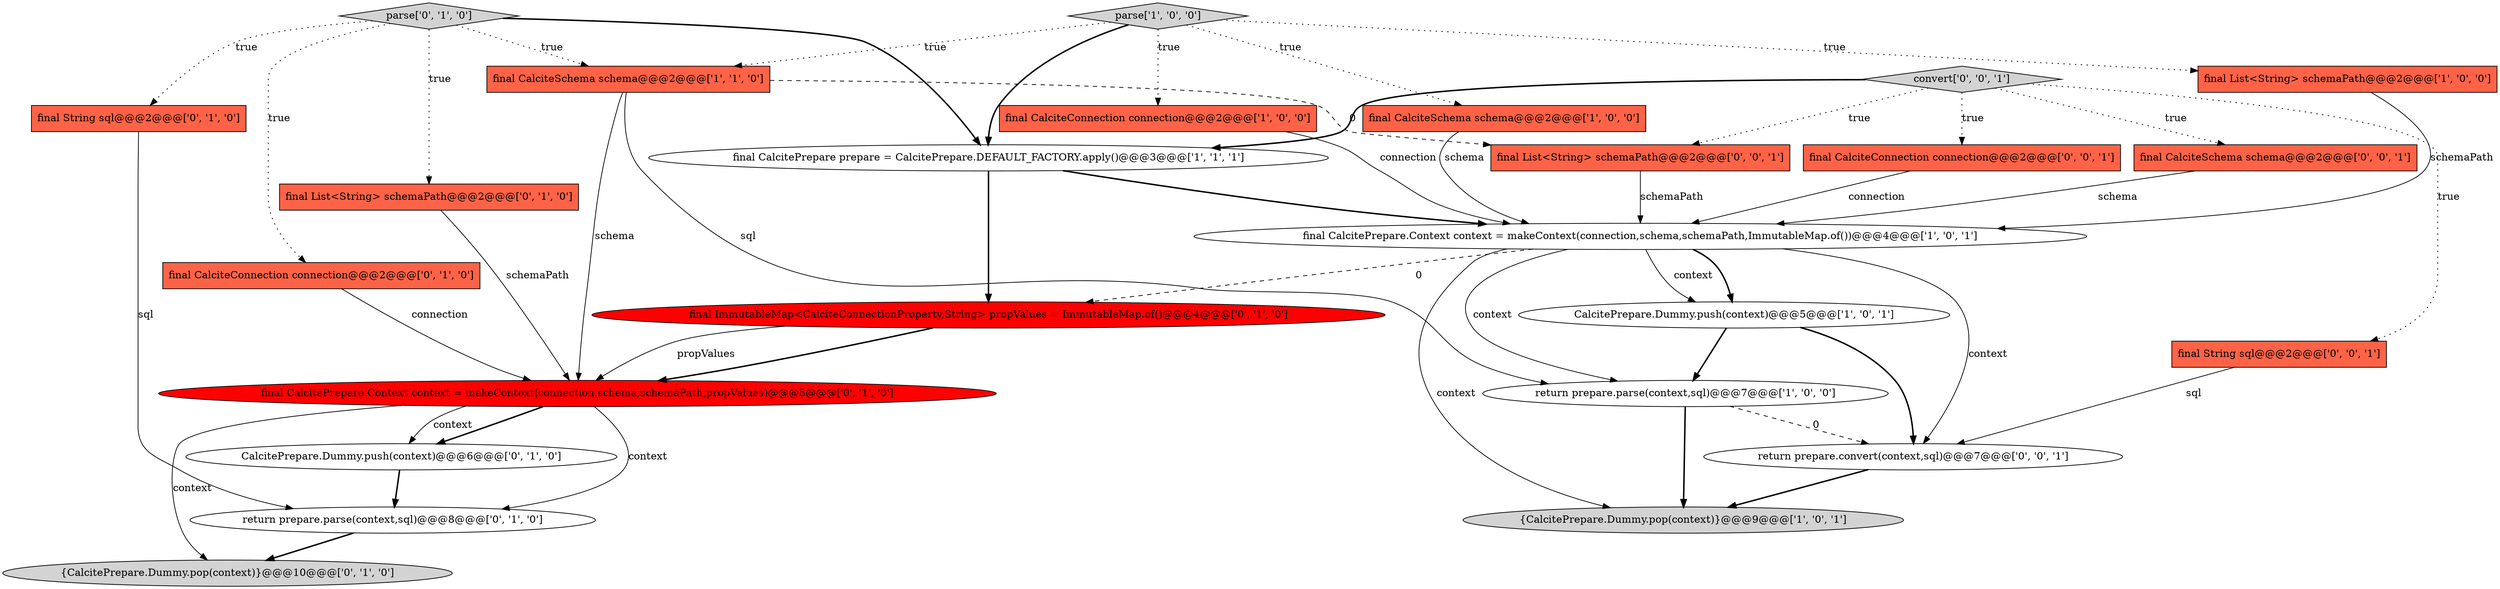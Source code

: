 digraph {
18 [style = filled, label = "{CalcitePrepare.Dummy.pop(context)}@@@10@@@['0', '1', '0']", fillcolor = lightgray, shape = ellipse image = "AAA0AAABBB2BBB"];
3 [style = filled, label = "final CalciteConnection connection@@@2@@@['1', '0', '0']", fillcolor = tomato, shape = box image = "AAA0AAABBB1BBB"];
15 [style = filled, label = "return prepare.parse(context,sql)@@@8@@@['0', '1', '0']", fillcolor = white, shape = ellipse image = "AAA0AAABBB2BBB"];
4 [style = filled, label = "final CalciteSchema schema@@@2@@@['1', '0', '0']", fillcolor = tomato, shape = box image = "AAA0AAABBB1BBB"];
9 [style = filled, label = "final CalciteSchema schema@@@2@@@['1', '1', '0']", fillcolor = tomato, shape = box image = "AAA0AAABBB1BBB"];
2 [style = filled, label = "final CalcitePrepare prepare = CalcitePrepare.DEFAULT_FACTORY.apply()@@@3@@@['1', '1', '1']", fillcolor = white, shape = ellipse image = "AAA0AAABBB1BBB"];
23 [style = filled, label = "final List<String> schemaPath@@@2@@@['0', '0', '1']", fillcolor = tomato, shape = box image = "AAA0AAABBB3BBB"];
12 [style = filled, label = "final String sql@@@2@@@['0', '1', '0']", fillcolor = tomato, shape = box image = "AAA0AAABBB2BBB"];
5 [style = filled, label = "final CalcitePrepare.Context context = makeContext(connection,schema,schemaPath,ImmutableMap.of())@@@4@@@['1', '0', '1']", fillcolor = white, shape = ellipse image = "AAA0AAABBB1BBB"];
20 [style = filled, label = "final CalciteConnection connection@@@2@@@['0', '0', '1']", fillcolor = tomato, shape = box image = "AAA0AAABBB3BBB"];
8 [style = filled, label = "return prepare.parse(context,sql)@@@7@@@['1', '0', '0']", fillcolor = white, shape = ellipse image = "AAA0AAABBB1BBB"];
13 [style = filled, label = "final CalcitePrepare.Context context = makeContext(connection,schema,schemaPath,propValues)@@@5@@@['0', '1', '0']", fillcolor = red, shape = ellipse image = "AAA1AAABBB2BBB"];
7 [style = filled, label = "CalcitePrepare.Dummy.push(context)@@@5@@@['1', '0', '1']", fillcolor = white, shape = ellipse image = "AAA0AAABBB1BBB"];
14 [style = filled, label = "parse['0', '1', '0']", fillcolor = lightgray, shape = diamond image = "AAA0AAABBB2BBB"];
11 [style = filled, label = "final List<String> schemaPath@@@2@@@['0', '1', '0']", fillcolor = tomato, shape = box image = "AAA0AAABBB2BBB"];
16 [style = filled, label = "final ImmutableMap<CalciteConnectionProperty,String> propValues = ImmutableMap.of()@@@4@@@['0', '1', '0']", fillcolor = red, shape = ellipse image = "AAA1AAABBB2BBB"];
22 [style = filled, label = "final CalciteSchema schema@@@2@@@['0', '0', '1']", fillcolor = tomato, shape = box image = "AAA0AAABBB3BBB"];
17 [style = filled, label = "final CalciteConnection connection@@@2@@@['0', '1', '0']", fillcolor = tomato, shape = box image = "AAA0AAABBB2BBB"];
24 [style = filled, label = "convert['0', '0', '1']", fillcolor = lightgray, shape = diamond image = "AAA0AAABBB3BBB"];
19 [style = filled, label = "return prepare.convert(context,sql)@@@7@@@['0', '0', '1']", fillcolor = white, shape = ellipse image = "AAA0AAABBB3BBB"];
1 [style = filled, label = "parse['1', '0', '0']", fillcolor = lightgray, shape = diamond image = "AAA0AAABBB1BBB"];
21 [style = filled, label = "final String sql@@@2@@@['0', '0', '1']", fillcolor = tomato, shape = box image = "AAA0AAABBB3BBB"];
6 [style = filled, label = "{CalcitePrepare.Dummy.pop(context)}@@@9@@@['1', '0', '1']", fillcolor = lightgray, shape = ellipse image = "AAA0AAABBB1BBB"];
10 [style = filled, label = "CalcitePrepare.Dummy.push(context)@@@6@@@['0', '1', '0']", fillcolor = white, shape = ellipse image = "AAA0AAABBB2BBB"];
0 [style = filled, label = "final List<String> schemaPath@@@2@@@['1', '0', '0']", fillcolor = tomato, shape = box image = "AAA0AAABBB1BBB"];
13->10 [style = bold, label=""];
8->19 [style = dashed, label="0"];
16->13 [style = bold, label=""];
12->15 [style = solid, label="sql"];
10->15 [style = bold, label=""];
14->12 [style = dotted, label="true"];
24->2 [style = bold, label=""];
16->13 [style = solid, label="propValues"];
0->5 [style = solid, label="schemaPath"];
8->6 [style = bold, label=""];
5->6 [style = solid, label="context"];
5->7 [style = solid, label="context"];
1->4 [style = dotted, label="true"];
11->13 [style = solid, label="schemaPath"];
13->10 [style = solid, label="context"];
7->8 [style = bold, label=""];
19->6 [style = bold, label=""];
15->18 [style = bold, label=""];
9->23 [style = dashed, label="0"];
17->13 [style = solid, label="connection"];
23->5 [style = solid, label="schemaPath"];
1->3 [style = dotted, label="true"];
9->8 [style = solid, label="sql"];
5->16 [style = dashed, label="0"];
14->17 [style = dotted, label="true"];
13->18 [style = solid, label="context"];
5->19 [style = solid, label="context"];
24->23 [style = dotted, label="true"];
21->19 [style = solid, label="sql"];
20->5 [style = solid, label="connection"];
24->22 [style = dotted, label="true"];
1->9 [style = dotted, label="true"];
22->5 [style = solid, label="schema"];
24->20 [style = dotted, label="true"];
9->13 [style = solid, label="schema"];
5->7 [style = bold, label=""];
14->11 [style = dotted, label="true"];
5->8 [style = solid, label="context"];
4->5 [style = solid, label="schema"];
1->2 [style = bold, label=""];
14->2 [style = bold, label=""];
1->0 [style = dotted, label="true"];
14->9 [style = dotted, label="true"];
24->21 [style = dotted, label="true"];
7->19 [style = bold, label=""];
3->5 [style = solid, label="connection"];
2->5 [style = bold, label=""];
13->15 [style = solid, label="context"];
2->16 [style = bold, label=""];
}
